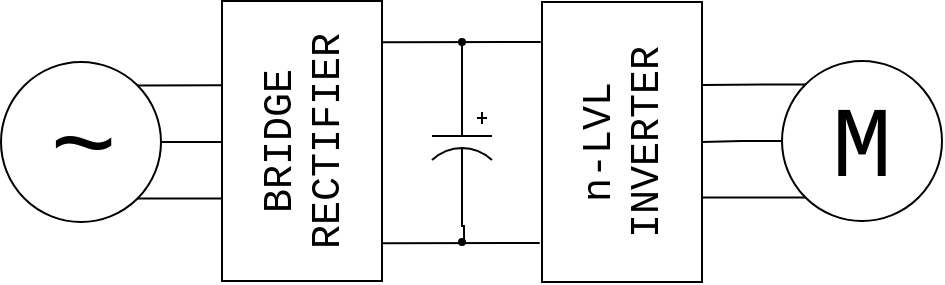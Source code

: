 <mxfile version="10.6.9" type="github"><diagram id="Poc47pYieSkaDkNw2FNX" name="Page-1"><mxGraphModel dx="664" dy="372" grid="1" gridSize="5" guides="1" tooltips="1" connect="1" arrows="1" fold="1" page="1" pageScale="1" pageWidth="827" pageHeight="1169" math="0" shadow="0"><root><mxCell id="0"/><mxCell id="1" parent="0"/><mxCell id="W9D-Zhkd5cadLRXx7c5U-100" style="edgeStyle=orthogonalEdgeStyle;rounded=0;orthogonalLoop=1;jettySize=auto;html=1;exitX=1;exitY=0.5;exitDx=0;exitDy=0;endArrow=none;endFill=0;fontSize=56;entryX=0;entryY=0.5;entryDx=0;entryDy=0;" parent="1" source="W9D-Zhkd5cadLRXx7c5U-19" target="UvgrBPty_IR_z2BWXvbX-2" edge="1"><mxGeometry relative="1" as="geometry"><mxPoint x="115" y="340" as="targetPoint"/></mxGeometry></mxCell><mxCell id="FnhtZTbunHc5TWVv3wBt-4" style="rounded=0;orthogonalLoop=1;jettySize=auto;html=1;exitX=1;exitY=1;exitDx=0;exitDy=0;endArrow=none;endFill=0;fontSize=56;entryX=0.001;entryY=0.705;entryDx=0;entryDy=0;entryPerimeter=0;" parent="1" source="W9D-Zhkd5cadLRXx7c5U-19" target="UvgrBPty_IR_z2BWXvbX-2" edge="1"><mxGeometry relative="1" as="geometry"><mxPoint x="110" y="369" as="targetPoint"/></mxGeometry></mxCell><mxCell id="UvgrBPty_IR_z2BWXvbX-3" style="edgeStyle=none;rounded=0;orthogonalLoop=1;jettySize=auto;html=1;exitX=1;exitY=0;exitDx=0;exitDy=0;entryX=-0.006;entryY=0.301;entryDx=0;entryDy=0;entryPerimeter=0;fontFamily=Courier New;fontSize=20;endArrow=none;endFill=0;" parent="1" source="W9D-Zhkd5cadLRXx7c5U-19" target="UvgrBPty_IR_z2BWXvbX-2" edge="1"><mxGeometry relative="1" as="geometry"/></mxCell><mxCell id="W9D-Zhkd5cadLRXx7c5U-19" value="" style="ellipse;whiteSpace=wrap;html=1;aspect=fixed;fillColor=none;" parent="1" vertex="1"><mxGeometry x="9.5" y="300" width="80" height="80" as="geometry"/></mxCell><mxCell id="W9D-Zhkd5cadLRXx7c5U-89" value="&lt;div style=&quot;font-size: 56px;&quot;&gt;&lt;div style=&quot;font-size: 56px;&quot; align=&quot;center&quot;&gt;&lt;font style=&quot;font-size: 56px;&quot; face=&quot;Courier New&quot;&gt;~&lt;br style=&quot;font-size: 56px;&quot;&gt;&lt;/font&gt;&lt;/div&gt;&lt;font style=&quot;font-size: 56px;&quot; face=&quot;Courier New&quot;&gt;&lt;/font&gt;&lt;/div&gt;" style="text;html=1;resizable=0;points=[];autosize=1;align=left;verticalAlign=top;spacingTop=-4;fontSize=56;" parent="1" vertex="1"><mxGeometry x="31.5" y="303" width="30" height="20" as="geometry"/></mxCell><mxCell id="FnhtZTbunHc5TWVv3wBt-21" style="edgeStyle=orthogonalEdgeStyle;rounded=0;orthogonalLoop=1;jettySize=auto;html=1;endArrow=oval;endFill=1;endSize=3;fontSize=56;exitX=1;exitY=0.5;exitDx=0;exitDy=0;exitPerimeter=0;" parent="1" source="FnhtZTbunHc5TWVv3wBt-19" edge="1"><mxGeometry relative="1" as="geometry"><mxPoint x="240" y="390" as="targetPoint"/><Array as="points"><mxPoint x="241" y="382"/></Array><mxPoint x="255" y="375" as="sourcePoint"/></mxGeometry></mxCell><mxCell id="FnhtZTbunHc5TWVv3wBt-19" value="" style="pointerEvents=1;verticalLabelPosition=bottom;shadow=0;dashed=0;align=center;fillColor=#ffffff;html=1;verticalAlign=top;strokeWidth=1;shape=mxgraph.electrical.capacitors.capacitor_3;fontSize=56;direction=south;" parent="1" vertex="1"><mxGeometry x="225" y="310" width="30" height="60" as="geometry"/></mxCell><mxCell id="FnhtZTbunHc5TWVv3wBt-36" style="rounded=0;orthogonalLoop=1;jettySize=auto;html=1;exitX=0;exitY=0;exitDx=0;exitDy=0;startArrow=none;startFill=0;startSize=3;endArrow=none;endFill=0;endSize=3;fontSize=56;entryX=1.004;entryY=0.296;entryDx=0;entryDy=0;entryPerimeter=0;" parent="1" source="FnhtZTbunHc5TWVv3wBt-32" target="UvgrBPty_IR_z2BWXvbX-4" edge="1"><mxGeometry relative="1" as="geometry"><mxPoint x="365" y="311.189" as="targetPoint"/></mxGeometry></mxCell><mxCell id="FnhtZTbunHc5TWVv3wBt-40" style="edgeStyle=orthogonalEdgeStyle;rounded=0;orthogonalLoop=1;jettySize=auto;html=1;exitX=0;exitY=0.5;exitDx=0;exitDy=0;startArrow=none;startFill=0;startSize=3;endArrow=none;endFill=0;endSize=3;fontSize=56;entryX=1;entryY=0.5;entryDx=0;entryDy=0;" parent="1" source="FnhtZTbunHc5TWVv3wBt-32" target="UvgrBPty_IR_z2BWXvbX-4" edge="1"><mxGeometry relative="1" as="geometry"><mxPoint x="365" y="339.468" as="targetPoint"/></mxGeometry></mxCell><mxCell id="UvgrBPty_IR_z2BWXvbX-7" style="edgeStyle=none;rounded=0;orthogonalLoop=1;jettySize=auto;html=1;exitX=0;exitY=1;exitDx=0;exitDy=0;entryX=1.003;entryY=0.698;entryDx=0;entryDy=0;entryPerimeter=0;endArrow=none;endFill=0;fontFamily=Courier New;fontSize=20;" parent="1" source="FnhtZTbunHc5TWVv3wBt-32" target="UvgrBPty_IR_z2BWXvbX-4" edge="1"><mxGeometry relative="1" as="geometry"/></mxCell><mxCell id="FnhtZTbunHc5TWVv3wBt-32" value="" style="ellipse;whiteSpace=wrap;html=1;aspect=fixed;fillColor=none;" parent="1" vertex="1"><mxGeometry x="400" y="299.5" width="80" height="80" as="geometry"/></mxCell><mxCell id="FnhtZTbunHc5TWVv3wBt-41" value="&lt;font style=&quot;font-size: 50px&quot; face=&quot;Courier New&quot;&gt;M&lt;/font&gt;" style="text;html=1;resizable=0;points=[];autosize=1;align=left;verticalAlign=top;spacingTop=-4;fontSize=56;" parent="1" vertex="1"><mxGeometry x="423" y="300.5" width="45" height="75" as="geometry"/></mxCell><mxCell id="UvgrBPty_IR_z2BWXvbX-2" value="BRIDGE RECTIFIER" style="rounded=0;whiteSpace=wrap;html=1;strokeColor=#000000;fillColor=none;horizontal=0;fontSize=20;fontFamily=Courier New;" parent="1" vertex="1"><mxGeometry x="120" y="269.5" width="80" height="140" as="geometry"/></mxCell><mxCell id="UvgrBPty_IR_z2BWXvbX-4" value="n-LVL INVERTER" style="rounded=0;whiteSpace=wrap;html=1;strokeColor=#000000;fillColor=none;horizontal=0;fontSize=20;fontFamily=Courier New;" parent="1" vertex="1"><mxGeometry x="280" y="270" width="80" height="140" as="geometry"/></mxCell><mxCell id="UvgrBPty_IR_z2BWXvbX-5" value="" style="endArrow=none;html=1;fontFamily=Courier New;fontSize=20;exitX=1.004;exitY=0.147;exitDx=0;exitDy=0;exitPerimeter=0;entryX=-0.008;entryY=0.143;entryDx=0;entryDy=0;entryPerimeter=0;" parent="1" source="UvgrBPty_IR_z2BWXvbX-2" target="UvgrBPty_IR_z2BWXvbX-4" edge="1"><mxGeometry width="50" height="50" relative="1" as="geometry"><mxPoint x="210" y="320" as="sourcePoint"/><mxPoint x="260" y="270" as="targetPoint"/></mxGeometry></mxCell><mxCell id="UvgrBPty_IR_z2BWXvbX-6" value="" style="endArrow=none;html=1;fontFamily=Courier New;fontSize=20;exitX=1.004;exitY=0.147;exitDx=0;exitDy=0;exitPerimeter=0;entryX=-0.008;entryY=0.143;entryDx=0;entryDy=0;entryPerimeter=0;" parent="1" edge="1"><mxGeometry width="50" height="50" relative="1" as="geometry"><mxPoint x="199.823" y="390.613" as="sourcePoint"/><mxPoint x="278.855" y="390.452" as="targetPoint"/></mxGeometry></mxCell><mxCell id="mOemaB09RrzxdpQcCreg-1" style="edgeStyle=orthogonalEdgeStyle;rounded=0;orthogonalLoop=1;jettySize=auto;html=1;endArrow=oval;endFill=1;endSize=3;fontSize=56;exitX=0;exitY=0.5;exitDx=0;exitDy=0;exitPerimeter=0;" edge="1" parent="1" source="FnhtZTbunHc5TWVv3wBt-19"><mxGeometry relative="1" as="geometry"><mxPoint x="240" y="289.968" as="targetPoint"/><Array as="points"/><mxPoint x="240" y="305" as="sourcePoint"/></mxGeometry></mxCell></root></mxGraphModel></diagram></mxfile>